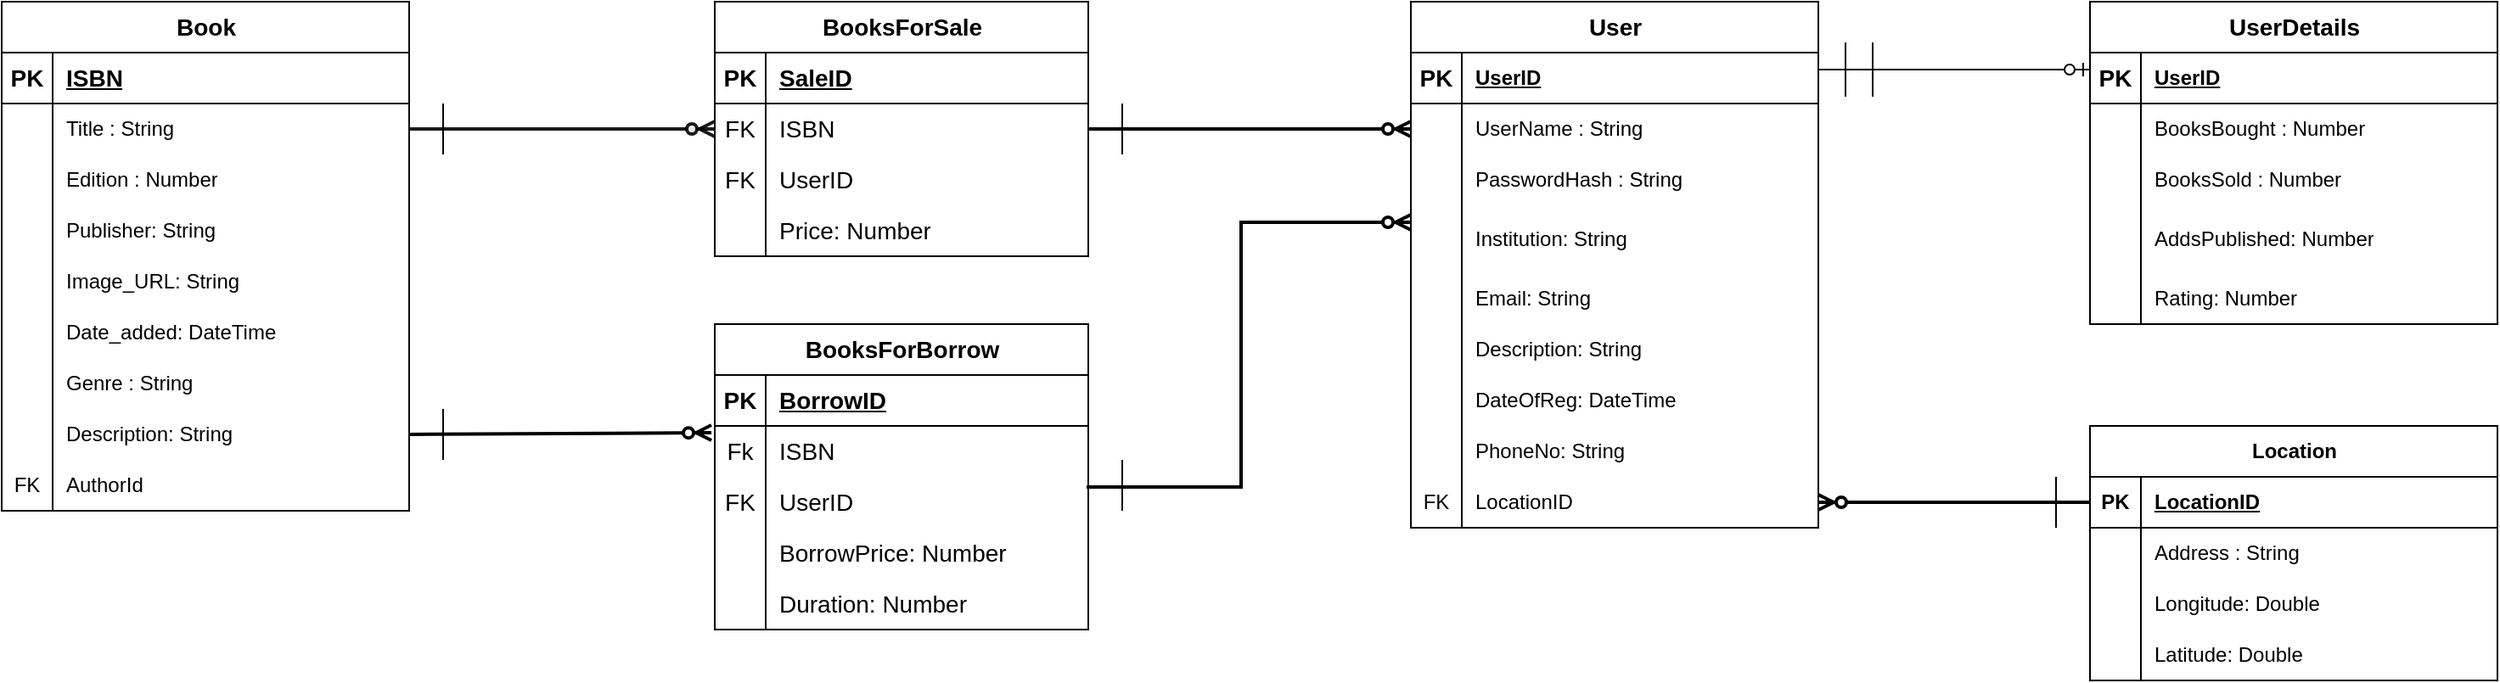 <mxfile version="21.6.7" type="github">
  <diagram name="Page-1" id="9v51sOSDwu45F2Rm-h4h">
    <mxGraphModel dx="1434" dy="795" grid="1" gridSize="10" guides="1" tooltips="1" connect="1" arrows="1" fold="1" page="1" pageScale="1" pageWidth="850" pageHeight="1100" math="0" shadow="0">
      <root>
        <mxCell id="0" />
        <mxCell id="1" parent="0" />
        <mxCell id="C9G05ynlxcYuqc8bVZSr-22" value="Book" style="shape=table;startSize=30;container=1;collapsible=1;childLayout=tableLayout;fixedRows=1;rowLines=0;fontStyle=1;align=center;resizeLast=1;html=1;fontSize=14;resizeHeight=1;" parent="1" vertex="1">
          <mxGeometry x="20" y="40" width="240" height="300" as="geometry">
            <mxRectangle x="330" y="170" width="80" height="30" as="alternateBounds" />
          </mxGeometry>
        </mxCell>
        <mxCell id="C9G05ynlxcYuqc8bVZSr-23" value="" style="shape=tableRow;horizontal=0;startSize=0;swimlaneHead=0;swimlaneBody=0;fillColor=none;collapsible=0;dropTarget=0;points=[[0,0.5],[1,0.5]];portConstraint=eastwest;top=0;left=0;right=0;bottom=1;" parent="C9G05ynlxcYuqc8bVZSr-22" vertex="1">
          <mxGeometry y="30" width="240" height="30" as="geometry" />
        </mxCell>
        <mxCell id="C9G05ynlxcYuqc8bVZSr-24" value="&lt;font style=&quot;font-size: 14px;&quot;&gt;PK&lt;/font&gt;" style="shape=partialRectangle;connectable=0;fillColor=none;top=0;left=0;bottom=0;right=0;fontStyle=1;overflow=hidden;whiteSpace=wrap;html=1;" parent="C9G05ynlxcYuqc8bVZSr-23" vertex="1">
          <mxGeometry width="30" height="30" as="geometry">
            <mxRectangle width="30" height="30" as="alternateBounds" />
          </mxGeometry>
        </mxCell>
        <mxCell id="C9G05ynlxcYuqc8bVZSr-25" value="&lt;font style=&quot;font-size: 14px;&quot;&gt;ISBN&lt;/font&gt;" style="shape=partialRectangle;connectable=0;fillColor=none;top=0;left=0;bottom=0;right=0;align=left;spacingLeft=6;fontStyle=5;overflow=hidden;whiteSpace=wrap;html=1;" parent="C9G05ynlxcYuqc8bVZSr-23" vertex="1">
          <mxGeometry x="30" width="210" height="30" as="geometry">
            <mxRectangle width="210" height="30" as="alternateBounds" />
          </mxGeometry>
        </mxCell>
        <mxCell id="C9G05ynlxcYuqc8bVZSr-26" value="" style="shape=tableRow;horizontal=0;startSize=0;swimlaneHead=0;swimlaneBody=0;fillColor=none;collapsible=0;dropTarget=0;points=[[0,0.5],[1,0.5]];portConstraint=eastwest;top=0;left=0;right=0;bottom=0;" parent="C9G05ynlxcYuqc8bVZSr-22" vertex="1">
          <mxGeometry y="60" width="240" height="30" as="geometry" />
        </mxCell>
        <mxCell id="C9G05ynlxcYuqc8bVZSr-27" value="" style="shape=partialRectangle;connectable=0;fillColor=none;top=0;left=0;bottom=0;right=0;editable=1;overflow=hidden;whiteSpace=wrap;html=1;" parent="C9G05ynlxcYuqc8bVZSr-26" vertex="1">
          <mxGeometry width="30" height="30" as="geometry">
            <mxRectangle width="30" height="30" as="alternateBounds" />
          </mxGeometry>
        </mxCell>
        <mxCell id="C9G05ynlxcYuqc8bVZSr-28" value="&lt;div align=&quot;left&quot;&gt;Title : String&lt;br&gt;&lt;/div&gt;" style="shape=partialRectangle;connectable=0;fillColor=none;top=0;left=0;bottom=0;right=0;align=left;spacingLeft=6;overflow=hidden;whiteSpace=wrap;html=1;fontSize=12;" parent="C9G05ynlxcYuqc8bVZSr-26" vertex="1">
          <mxGeometry x="30" width="210" height="30" as="geometry">
            <mxRectangle width="210" height="30" as="alternateBounds" />
          </mxGeometry>
        </mxCell>
        <mxCell id="C9G05ynlxcYuqc8bVZSr-29" value="" style="shape=tableRow;horizontal=0;startSize=0;swimlaneHead=0;swimlaneBody=0;fillColor=none;collapsible=0;dropTarget=0;points=[[0,0.5],[1,0.5]];portConstraint=eastwest;top=0;left=0;right=0;bottom=0;" parent="C9G05ynlxcYuqc8bVZSr-22" vertex="1">
          <mxGeometry y="90" width="240" height="30" as="geometry" />
        </mxCell>
        <mxCell id="C9G05ynlxcYuqc8bVZSr-30" value="" style="shape=partialRectangle;connectable=0;fillColor=none;top=0;left=0;bottom=0;right=0;editable=1;overflow=hidden;whiteSpace=wrap;html=1;" parent="C9G05ynlxcYuqc8bVZSr-29" vertex="1">
          <mxGeometry width="30" height="30" as="geometry">
            <mxRectangle width="30" height="30" as="alternateBounds" />
          </mxGeometry>
        </mxCell>
        <mxCell id="C9G05ynlxcYuqc8bVZSr-31" value="Edition : Number" style="shape=partialRectangle;connectable=0;fillColor=none;top=0;left=0;bottom=0;right=0;align=left;spacingLeft=6;overflow=hidden;whiteSpace=wrap;html=1;fontSize=12;" parent="C9G05ynlxcYuqc8bVZSr-29" vertex="1">
          <mxGeometry x="30" width="210" height="30" as="geometry">
            <mxRectangle width="210" height="30" as="alternateBounds" />
          </mxGeometry>
        </mxCell>
        <mxCell id="C9G05ynlxcYuqc8bVZSr-32" value="" style="shape=tableRow;horizontal=0;startSize=0;swimlaneHead=0;swimlaneBody=0;fillColor=none;collapsible=0;dropTarget=0;points=[[0,0.5],[1,0.5]];portConstraint=eastwest;top=0;left=0;right=0;bottom=0;" parent="C9G05ynlxcYuqc8bVZSr-22" vertex="1">
          <mxGeometry y="120" width="240" height="30" as="geometry" />
        </mxCell>
        <mxCell id="C9G05ynlxcYuqc8bVZSr-33" value="" style="shape=partialRectangle;connectable=0;fillColor=none;top=0;left=0;bottom=0;right=0;editable=1;overflow=hidden;whiteSpace=wrap;html=1;" parent="C9G05ynlxcYuqc8bVZSr-32" vertex="1">
          <mxGeometry width="30" height="30" as="geometry">
            <mxRectangle width="30" height="30" as="alternateBounds" />
          </mxGeometry>
        </mxCell>
        <mxCell id="C9G05ynlxcYuqc8bVZSr-34" value="Publisher: String" style="shape=partialRectangle;connectable=0;fillColor=none;top=0;left=0;bottom=0;right=0;align=left;spacingLeft=6;overflow=hidden;whiteSpace=wrap;html=1;fontSize=12;" parent="C9G05ynlxcYuqc8bVZSr-32" vertex="1">
          <mxGeometry x="30" width="210" height="30" as="geometry">
            <mxRectangle width="210" height="30" as="alternateBounds" />
          </mxGeometry>
        </mxCell>
        <mxCell id="C9G05ynlxcYuqc8bVZSr-78" value="" style="shape=tableRow;horizontal=0;startSize=0;swimlaneHead=0;swimlaneBody=0;fillColor=none;collapsible=0;dropTarget=0;points=[[0,0.5],[1,0.5]];portConstraint=eastwest;top=0;left=0;right=0;bottom=0;" parent="C9G05ynlxcYuqc8bVZSr-22" vertex="1">
          <mxGeometry y="150" width="240" height="30" as="geometry" />
        </mxCell>
        <mxCell id="C9G05ynlxcYuqc8bVZSr-79" value="" style="shape=partialRectangle;connectable=0;fillColor=none;top=0;left=0;bottom=0;right=0;editable=1;overflow=hidden;whiteSpace=wrap;html=1;" parent="C9G05ynlxcYuqc8bVZSr-78" vertex="1">
          <mxGeometry width="30" height="30" as="geometry">
            <mxRectangle width="30" height="30" as="alternateBounds" />
          </mxGeometry>
        </mxCell>
        <mxCell id="C9G05ynlxcYuqc8bVZSr-80" value="Image_URL: String" style="shape=partialRectangle;connectable=0;fillColor=none;top=0;left=0;bottom=0;right=0;align=left;spacingLeft=6;overflow=hidden;whiteSpace=wrap;html=1;fontSize=12;" parent="C9G05ynlxcYuqc8bVZSr-78" vertex="1">
          <mxGeometry x="30" width="210" height="30" as="geometry">
            <mxRectangle width="210" height="30" as="alternateBounds" />
          </mxGeometry>
        </mxCell>
        <mxCell id="C9G05ynlxcYuqc8bVZSr-81" value="" style="shape=tableRow;horizontal=0;startSize=0;swimlaneHead=0;swimlaneBody=0;fillColor=none;collapsible=0;dropTarget=0;points=[[0,0.5],[1,0.5]];portConstraint=eastwest;top=0;left=0;right=0;bottom=0;" parent="C9G05ynlxcYuqc8bVZSr-22" vertex="1">
          <mxGeometry y="180" width="240" height="30" as="geometry" />
        </mxCell>
        <mxCell id="C9G05ynlxcYuqc8bVZSr-82" value="" style="shape=partialRectangle;connectable=0;fillColor=none;top=0;left=0;bottom=0;right=0;editable=1;overflow=hidden;whiteSpace=wrap;html=1;" parent="C9G05ynlxcYuqc8bVZSr-81" vertex="1">
          <mxGeometry width="30" height="30" as="geometry">
            <mxRectangle width="30" height="30" as="alternateBounds" />
          </mxGeometry>
        </mxCell>
        <mxCell id="C9G05ynlxcYuqc8bVZSr-83" value="Date_added: DateTime" style="shape=partialRectangle;connectable=0;fillColor=none;top=0;left=0;bottom=0;right=0;align=left;spacingLeft=6;overflow=hidden;whiteSpace=wrap;html=1;fontSize=12;" parent="C9G05ynlxcYuqc8bVZSr-81" vertex="1">
          <mxGeometry x="30" width="210" height="30" as="geometry">
            <mxRectangle width="210" height="30" as="alternateBounds" />
          </mxGeometry>
        </mxCell>
        <mxCell id="C9G05ynlxcYuqc8bVZSr-84" value="" style="shape=tableRow;horizontal=0;startSize=0;swimlaneHead=0;swimlaneBody=0;fillColor=none;collapsible=0;dropTarget=0;points=[[0,0.5],[1,0.5]];portConstraint=eastwest;top=0;left=0;right=0;bottom=0;" parent="C9G05ynlxcYuqc8bVZSr-22" vertex="1">
          <mxGeometry y="210" width="240" height="30" as="geometry" />
        </mxCell>
        <mxCell id="C9G05ynlxcYuqc8bVZSr-85" value="" style="shape=partialRectangle;connectable=0;fillColor=none;top=0;left=0;bottom=0;right=0;editable=1;overflow=hidden;whiteSpace=wrap;html=1;" parent="C9G05ynlxcYuqc8bVZSr-84" vertex="1">
          <mxGeometry width="30" height="30" as="geometry">
            <mxRectangle width="30" height="30" as="alternateBounds" />
          </mxGeometry>
        </mxCell>
        <mxCell id="C9G05ynlxcYuqc8bVZSr-86" value="Genre : String" style="shape=partialRectangle;connectable=0;fillColor=none;top=0;left=0;bottom=0;right=0;align=left;spacingLeft=6;overflow=hidden;whiteSpace=wrap;html=1;fontSize=12;" parent="C9G05ynlxcYuqc8bVZSr-84" vertex="1">
          <mxGeometry x="30" width="210" height="30" as="geometry">
            <mxRectangle width="210" height="30" as="alternateBounds" />
          </mxGeometry>
        </mxCell>
        <mxCell id="C9G05ynlxcYuqc8bVZSr-87" value="" style="shape=tableRow;horizontal=0;startSize=0;swimlaneHead=0;swimlaneBody=0;fillColor=none;collapsible=0;dropTarget=0;points=[[0,0.5],[1,0.5]];portConstraint=eastwest;top=0;left=0;right=0;bottom=0;" parent="C9G05ynlxcYuqc8bVZSr-22" vertex="1">
          <mxGeometry y="240" width="240" height="30" as="geometry" />
        </mxCell>
        <mxCell id="C9G05ynlxcYuqc8bVZSr-88" value="" style="shape=partialRectangle;connectable=0;fillColor=none;top=0;left=0;bottom=0;right=0;editable=1;overflow=hidden;whiteSpace=wrap;html=1;" parent="C9G05ynlxcYuqc8bVZSr-87" vertex="1">
          <mxGeometry width="30" height="30" as="geometry">
            <mxRectangle width="30" height="30" as="alternateBounds" />
          </mxGeometry>
        </mxCell>
        <mxCell id="C9G05ynlxcYuqc8bVZSr-89" value="Description: String" style="shape=partialRectangle;connectable=0;fillColor=none;top=0;left=0;bottom=0;right=0;align=left;spacingLeft=6;overflow=hidden;whiteSpace=wrap;html=1;fontSize=12;" parent="C9G05ynlxcYuqc8bVZSr-87" vertex="1">
          <mxGeometry x="30" width="210" height="30" as="geometry">
            <mxRectangle width="210" height="30" as="alternateBounds" />
          </mxGeometry>
        </mxCell>
        <mxCell id="C9G05ynlxcYuqc8bVZSr-93" value="" style="shape=tableRow;horizontal=0;startSize=0;swimlaneHead=0;swimlaneBody=0;fillColor=none;collapsible=0;dropTarget=0;points=[[0,0.5],[1,0.5]];portConstraint=eastwest;top=0;left=0;right=0;bottom=0;" parent="C9G05ynlxcYuqc8bVZSr-22" vertex="1">
          <mxGeometry y="270" width="240" height="30" as="geometry" />
        </mxCell>
        <mxCell id="C9G05ynlxcYuqc8bVZSr-94" value="FK" style="shape=partialRectangle;connectable=0;fillColor=none;top=0;left=0;bottom=0;right=0;editable=1;overflow=hidden;whiteSpace=wrap;html=1;" parent="C9G05ynlxcYuqc8bVZSr-93" vertex="1">
          <mxGeometry width="30" height="30" as="geometry">
            <mxRectangle width="30" height="30" as="alternateBounds" />
          </mxGeometry>
        </mxCell>
        <mxCell id="C9G05ynlxcYuqc8bVZSr-95" value="AuthorId " style="shape=partialRectangle;connectable=0;fillColor=none;top=0;left=0;bottom=0;right=0;align=left;spacingLeft=6;overflow=hidden;whiteSpace=wrap;html=1;fontSize=12;" parent="C9G05ynlxcYuqc8bVZSr-93" vertex="1">
          <mxGeometry x="30" width="210" height="30" as="geometry">
            <mxRectangle width="210" height="30" as="alternateBounds" />
          </mxGeometry>
        </mxCell>
        <mxCell id="C9G05ynlxcYuqc8bVZSr-114" value="BooksForSale " style="shape=table;startSize=30;container=1;collapsible=1;childLayout=tableLayout;fixedRows=1;rowLines=0;fontStyle=1;align=center;resizeLast=1;html=1;strokeColor=default;fontFamily=Helvetica;fontSize=14;fontColor=default;fillColor=default;" parent="1" vertex="1">
          <mxGeometry x="440" y="40" width="220" height="150" as="geometry" />
        </mxCell>
        <mxCell id="C9G05ynlxcYuqc8bVZSr-115" value="" style="shape=tableRow;horizontal=0;startSize=0;swimlaneHead=0;swimlaneBody=0;fillColor=none;collapsible=0;dropTarget=0;points=[[0,0.5],[1,0.5]];portConstraint=eastwest;top=0;left=0;right=0;bottom=1;strokeColor=default;fontFamily=Helvetica;fontSize=14;fontColor=default;html=1;" parent="C9G05ynlxcYuqc8bVZSr-114" vertex="1">
          <mxGeometry y="30" width="220" height="30" as="geometry" />
        </mxCell>
        <mxCell id="C9G05ynlxcYuqc8bVZSr-116" value="PK" style="shape=partialRectangle;connectable=0;fillColor=none;top=0;left=0;bottom=0;right=0;fontStyle=1;overflow=hidden;whiteSpace=wrap;html=1;strokeColor=default;fontFamily=Helvetica;fontSize=14;fontColor=default;startSize=30;" parent="C9G05ynlxcYuqc8bVZSr-115" vertex="1">
          <mxGeometry width="30" height="30" as="geometry">
            <mxRectangle width="30" height="30" as="alternateBounds" />
          </mxGeometry>
        </mxCell>
        <mxCell id="C9G05ynlxcYuqc8bVZSr-117" value="SaleID" style="shape=partialRectangle;connectable=0;fillColor=none;top=0;left=0;bottom=0;right=0;align=left;spacingLeft=6;fontStyle=5;overflow=hidden;whiteSpace=wrap;html=1;strokeColor=default;fontFamily=Helvetica;fontSize=14;fontColor=default;startSize=30;" parent="C9G05ynlxcYuqc8bVZSr-115" vertex="1">
          <mxGeometry x="30" width="190" height="30" as="geometry">
            <mxRectangle width="190" height="30" as="alternateBounds" />
          </mxGeometry>
        </mxCell>
        <mxCell id="C9G05ynlxcYuqc8bVZSr-118" value="" style="shape=tableRow;horizontal=0;startSize=0;swimlaneHead=0;swimlaneBody=0;fillColor=none;collapsible=0;dropTarget=0;points=[[0,0.5],[1,0.5]];portConstraint=eastwest;top=0;left=0;right=0;bottom=0;strokeColor=default;fontFamily=Helvetica;fontSize=14;fontColor=default;html=1;" parent="C9G05ynlxcYuqc8bVZSr-114" vertex="1">
          <mxGeometry y="60" width="220" height="30" as="geometry" />
        </mxCell>
        <mxCell id="C9G05ynlxcYuqc8bVZSr-119" value="FK" style="shape=partialRectangle;connectable=0;fillColor=none;top=0;left=0;bottom=0;right=0;editable=1;overflow=hidden;whiteSpace=wrap;html=1;strokeColor=default;fontFamily=Helvetica;fontSize=14;fontColor=default;startSize=30;" parent="C9G05ynlxcYuqc8bVZSr-118" vertex="1">
          <mxGeometry width="30" height="30" as="geometry">
            <mxRectangle width="30" height="30" as="alternateBounds" />
          </mxGeometry>
        </mxCell>
        <mxCell id="C9G05ynlxcYuqc8bVZSr-120" value="ISBN" style="shape=partialRectangle;connectable=0;fillColor=none;top=0;left=0;bottom=0;right=0;align=left;spacingLeft=6;overflow=hidden;whiteSpace=wrap;html=1;strokeColor=default;fontFamily=Helvetica;fontSize=14;fontColor=default;startSize=30;" parent="C9G05ynlxcYuqc8bVZSr-118" vertex="1">
          <mxGeometry x="30" width="190" height="30" as="geometry">
            <mxRectangle width="190" height="30" as="alternateBounds" />
          </mxGeometry>
        </mxCell>
        <mxCell id="C9G05ynlxcYuqc8bVZSr-121" value="" style="shape=tableRow;horizontal=0;startSize=0;swimlaneHead=0;swimlaneBody=0;fillColor=none;collapsible=0;dropTarget=0;points=[[0,0.5],[1,0.5]];portConstraint=eastwest;top=0;left=0;right=0;bottom=0;strokeColor=default;fontFamily=Helvetica;fontSize=14;fontColor=default;html=1;" parent="C9G05ynlxcYuqc8bVZSr-114" vertex="1">
          <mxGeometry y="90" width="220" height="30" as="geometry" />
        </mxCell>
        <mxCell id="C9G05ynlxcYuqc8bVZSr-122" value="FK" style="shape=partialRectangle;connectable=0;fillColor=none;top=0;left=0;bottom=0;right=0;editable=1;overflow=hidden;whiteSpace=wrap;html=1;strokeColor=default;fontFamily=Helvetica;fontSize=14;fontColor=default;startSize=30;" parent="C9G05ynlxcYuqc8bVZSr-121" vertex="1">
          <mxGeometry width="30" height="30" as="geometry">
            <mxRectangle width="30" height="30" as="alternateBounds" />
          </mxGeometry>
        </mxCell>
        <mxCell id="C9G05ynlxcYuqc8bVZSr-123" value="UserID" style="shape=partialRectangle;connectable=0;fillColor=none;top=0;left=0;bottom=0;right=0;align=left;spacingLeft=6;overflow=hidden;whiteSpace=wrap;html=1;strokeColor=default;fontFamily=Helvetica;fontSize=14;fontColor=default;startSize=30;" parent="C9G05ynlxcYuqc8bVZSr-121" vertex="1">
          <mxGeometry x="30" width="190" height="30" as="geometry">
            <mxRectangle width="190" height="30" as="alternateBounds" />
          </mxGeometry>
        </mxCell>
        <mxCell id="C9G05ynlxcYuqc8bVZSr-124" value="" style="shape=tableRow;horizontal=0;startSize=0;swimlaneHead=0;swimlaneBody=0;fillColor=none;collapsible=0;dropTarget=0;points=[[0,0.5],[1,0.5]];portConstraint=eastwest;top=0;left=0;right=0;bottom=0;strokeColor=default;fontFamily=Helvetica;fontSize=14;fontColor=default;html=1;" parent="C9G05ynlxcYuqc8bVZSr-114" vertex="1">
          <mxGeometry y="120" width="220" height="30" as="geometry" />
        </mxCell>
        <mxCell id="C9G05ynlxcYuqc8bVZSr-125" value="" style="shape=partialRectangle;connectable=0;fillColor=none;top=0;left=0;bottom=0;right=0;editable=1;overflow=hidden;whiteSpace=wrap;html=1;strokeColor=default;fontFamily=Helvetica;fontSize=14;fontColor=default;startSize=30;" parent="C9G05ynlxcYuqc8bVZSr-124" vertex="1">
          <mxGeometry width="30" height="30" as="geometry">
            <mxRectangle width="30" height="30" as="alternateBounds" />
          </mxGeometry>
        </mxCell>
        <mxCell id="C9G05ynlxcYuqc8bVZSr-126" value="Price: Number" style="shape=partialRectangle;connectable=0;fillColor=none;top=0;left=0;bottom=0;right=0;align=left;spacingLeft=6;overflow=hidden;whiteSpace=wrap;html=1;strokeColor=default;fontFamily=Helvetica;fontSize=14;fontColor=default;startSize=30;" parent="C9G05ynlxcYuqc8bVZSr-124" vertex="1">
          <mxGeometry x="30" width="190" height="30" as="geometry">
            <mxRectangle width="190" height="30" as="alternateBounds" />
          </mxGeometry>
        </mxCell>
        <mxCell id="C9G05ynlxcYuqc8bVZSr-127" value="BooksForBorrow" style="shape=table;startSize=30;container=1;collapsible=1;childLayout=tableLayout;fixedRows=1;rowLines=0;fontStyle=1;align=center;resizeLast=1;html=1;strokeColor=default;fontFamily=Helvetica;fontSize=14;fontColor=default;fillColor=default;" parent="1" vertex="1">
          <mxGeometry x="440" y="230" width="220" height="180" as="geometry" />
        </mxCell>
        <mxCell id="C9G05ynlxcYuqc8bVZSr-128" value="" style="shape=tableRow;horizontal=0;startSize=0;swimlaneHead=0;swimlaneBody=0;fillColor=none;collapsible=0;dropTarget=0;points=[[0,0.5],[1,0.5]];portConstraint=eastwest;top=0;left=0;right=0;bottom=1;strokeColor=default;fontFamily=Helvetica;fontSize=14;fontColor=default;html=1;" parent="C9G05ynlxcYuqc8bVZSr-127" vertex="1">
          <mxGeometry y="30" width="220" height="30" as="geometry" />
        </mxCell>
        <mxCell id="C9G05ynlxcYuqc8bVZSr-129" value="PK" style="shape=partialRectangle;connectable=0;fillColor=none;top=0;left=0;bottom=0;right=0;fontStyle=1;overflow=hidden;whiteSpace=wrap;html=1;strokeColor=default;fontFamily=Helvetica;fontSize=14;fontColor=default;startSize=30;" parent="C9G05ynlxcYuqc8bVZSr-128" vertex="1">
          <mxGeometry width="30" height="30" as="geometry">
            <mxRectangle width="30" height="30" as="alternateBounds" />
          </mxGeometry>
        </mxCell>
        <mxCell id="C9G05ynlxcYuqc8bVZSr-130" value="BorrowID" style="shape=partialRectangle;connectable=0;fillColor=none;top=0;left=0;bottom=0;right=0;align=left;spacingLeft=6;fontStyle=5;overflow=hidden;whiteSpace=wrap;html=1;strokeColor=default;fontFamily=Helvetica;fontSize=14;fontColor=default;startSize=30;" parent="C9G05ynlxcYuqc8bVZSr-128" vertex="1">
          <mxGeometry x="30" width="190" height="30" as="geometry">
            <mxRectangle width="190" height="30" as="alternateBounds" />
          </mxGeometry>
        </mxCell>
        <mxCell id="C9G05ynlxcYuqc8bVZSr-131" value="" style="shape=tableRow;horizontal=0;startSize=0;swimlaneHead=0;swimlaneBody=0;fillColor=none;collapsible=0;dropTarget=0;points=[[0,0.5],[1,0.5]];portConstraint=eastwest;top=0;left=0;right=0;bottom=0;strokeColor=default;fontFamily=Helvetica;fontSize=14;fontColor=default;html=1;" parent="C9G05ynlxcYuqc8bVZSr-127" vertex="1">
          <mxGeometry y="60" width="220" height="30" as="geometry" />
        </mxCell>
        <mxCell id="C9G05ynlxcYuqc8bVZSr-132" value="Fk" style="shape=partialRectangle;connectable=0;fillColor=none;top=0;left=0;bottom=0;right=0;editable=1;overflow=hidden;whiteSpace=wrap;html=1;strokeColor=default;fontFamily=Helvetica;fontSize=14;fontColor=default;startSize=30;" parent="C9G05ynlxcYuqc8bVZSr-131" vertex="1">
          <mxGeometry width="30" height="30" as="geometry">
            <mxRectangle width="30" height="30" as="alternateBounds" />
          </mxGeometry>
        </mxCell>
        <mxCell id="C9G05ynlxcYuqc8bVZSr-133" value="ISBN" style="shape=partialRectangle;connectable=0;fillColor=none;top=0;left=0;bottom=0;right=0;align=left;spacingLeft=6;overflow=hidden;whiteSpace=wrap;html=1;strokeColor=default;fontFamily=Helvetica;fontSize=14;fontColor=default;startSize=30;" parent="C9G05ynlxcYuqc8bVZSr-131" vertex="1">
          <mxGeometry x="30" width="190" height="30" as="geometry">
            <mxRectangle width="190" height="30" as="alternateBounds" />
          </mxGeometry>
        </mxCell>
        <mxCell id="C9G05ynlxcYuqc8bVZSr-134" value="" style="shape=tableRow;horizontal=0;startSize=0;swimlaneHead=0;swimlaneBody=0;fillColor=none;collapsible=0;dropTarget=0;points=[[0,0.5],[1,0.5]];portConstraint=eastwest;top=0;left=0;right=0;bottom=0;strokeColor=default;fontFamily=Helvetica;fontSize=14;fontColor=default;html=1;" parent="C9G05ynlxcYuqc8bVZSr-127" vertex="1">
          <mxGeometry y="90" width="220" height="30" as="geometry" />
        </mxCell>
        <mxCell id="C9G05ynlxcYuqc8bVZSr-135" value="FK" style="shape=partialRectangle;connectable=0;fillColor=none;top=0;left=0;bottom=0;right=0;editable=1;overflow=hidden;whiteSpace=wrap;html=1;strokeColor=default;fontFamily=Helvetica;fontSize=14;fontColor=default;startSize=30;" parent="C9G05ynlxcYuqc8bVZSr-134" vertex="1">
          <mxGeometry width="30" height="30" as="geometry">
            <mxRectangle width="30" height="30" as="alternateBounds" />
          </mxGeometry>
        </mxCell>
        <mxCell id="C9G05ynlxcYuqc8bVZSr-136" value="UserID" style="shape=partialRectangle;connectable=0;fillColor=none;top=0;left=0;bottom=0;right=0;align=left;spacingLeft=6;overflow=hidden;whiteSpace=wrap;html=1;strokeColor=default;fontFamily=Helvetica;fontSize=14;fontColor=default;startSize=30;" parent="C9G05ynlxcYuqc8bVZSr-134" vertex="1">
          <mxGeometry x="30" width="190" height="30" as="geometry">
            <mxRectangle width="190" height="30" as="alternateBounds" />
          </mxGeometry>
        </mxCell>
        <mxCell id="C9G05ynlxcYuqc8bVZSr-137" value="" style="shape=tableRow;horizontal=0;startSize=0;swimlaneHead=0;swimlaneBody=0;fillColor=none;collapsible=0;dropTarget=0;points=[[0,0.5],[1,0.5]];portConstraint=eastwest;top=0;left=0;right=0;bottom=0;strokeColor=default;fontFamily=Helvetica;fontSize=14;fontColor=default;html=1;" parent="C9G05ynlxcYuqc8bVZSr-127" vertex="1">
          <mxGeometry y="120" width="220" height="30" as="geometry" />
        </mxCell>
        <mxCell id="C9G05ynlxcYuqc8bVZSr-138" value="" style="shape=partialRectangle;connectable=0;fillColor=none;top=0;left=0;bottom=0;right=0;editable=1;overflow=hidden;whiteSpace=wrap;html=1;strokeColor=default;fontFamily=Helvetica;fontSize=14;fontColor=default;startSize=30;" parent="C9G05ynlxcYuqc8bVZSr-137" vertex="1">
          <mxGeometry width="30" height="30" as="geometry">
            <mxRectangle width="30" height="30" as="alternateBounds" />
          </mxGeometry>
        </mxCell>
        <mxCell id="C9G05ynlxcYuqc8bVZSr-139" value="BorrowPrice: Number" style="shape=partialRectangle;connectable=0;fillColor=none;top=0;left=0;bottom=0;right=0;align=left;spacingLeft=6;overflow=hidden;whiteSpace=wrap;html=1;strokeColor=default;fontFamily=Helvetica;fontSize=14;fontColor=default;startSize=30;" parent="C9G05ynlxcYuqc8bVZSr-137" vertex="1">
          <mxGeometry x="30" width="190" height="30" as="geometry">
            <mxRectangle width="190" height="30" as="alternateBounds" />
          </mxGeometry>
        </mxCell>
        <mxCell id="C9G05ynlxcYuqc8bVZSr-140" value="" style="shape=tableRow;horizontal=0;startSize=0;swimlaneHead=0;swimlaneBody=0;fillColor=none;collapsible=0;dropTarget=0;points=[[0,0.5],[1,0.5]];portConstraint=eastwest;top=0;left=0;right=0;bottom=0;strokeColor=default;fontFamily=Helvetica;fontSize=14;fontColor=default;html=1;" parent="C9G05ynlxcYuqc8bVZSr-127" vertex="1">
          <mxGeometry y="150" width="220" height="30" as="geometry" />
        </mxCell>
        <mxCell id="C9G05ynlxcYuqc8bVZSr-141" value="" style="shape=partialRectangle;connectable=0;fillColor=none;top=0;left=0;bottom=0;right=0;editable=1;overflow=hidden;whiteSpace=wrap;html=1;strokeColor=default;fontFamily=Helvetica;fontSize=14;fontColor=default;startSize=30;" parent="C9G05ynlxcYuqc8bVZSr-140" vertex="1">
          <mxGeometry width="30" height="30" as="geometry">
            <mxRectangle width="30" height="30" as="alternateBounds" />
          </mxGeometry>
        </mxCell>
        <mxCell id="C9G05ynlxcYuqc8bVZSr-142" value="Duration: Number" style="shape=partialRectangle;connectable=0;fillColor=none;top=0;left=0;bottom=0;right=0;align=left;spacingLeft=6;overflow=hidden;whiteSpace=wrap;html=1;strokeColor=default;fontFamily=Helvetica;fontSize=14;fontColor=default;startSize=30;" parent="C9G05ynlxcYuqc8bVZSr-140" vertex="1">
          <mxGeometry x="30" width="190" height="30" as="geometry">
            <mxRectangle width="190" height="30" as="alternateBounds" />
          </mxGeometry>
        </mxCell>
        <mxCell id="C9G05ynlxcYuqc8bVZSr-143" value="" style="fontSize=12;html=1;endArrow=ERzeroToMany;endFill=1;fontFamily=Helvetica;fontColor=default;startSize=30;entryX=0;entryY=0.5;entryDx=0;entryDy=0;exitX=1;exitY=0.5;exitDx=0;exitDy=0;strokeWidth=2;rounded=0;opacity=90;" parent="1" source="C9G05ynlxcYuqc8bVZSr-26" target="C9G05ynlxcYuqc8bVZSr-118" edge="1">
          <mxGeometry width="100" height="100" relative="1" as="geometry">
            <mxPoint x="260" y="180" as="sourcePoint" />
            <mxPoint x="370" y="70" as="targetPoint" />
          </mxGeometry>
        </mxCell>
        <mxCell id="C9G05ynlxcYuqc8bVZSr-144" value="" style="fontSize=12;html=1;endArrow=ERzeroToMany;endFill=1;rounded=0;fontFamily=Helvetica;fontColor=default;startSize=30;exitX=1;exitY=0.5;exitDx=0;exitDy=0;entryX=-0.009;entryY=1.133;entryDx=0;entryDy=0;entryPerimeter=0;strokeWidth=2;" parent="1" source="C9G05ynlxcYuqc8bVZSr-87" target="C9G05ynlxcYuqc8bVZSr-128" edge="1">
          <mxGeometry width="100" height="100" relative="1" as="geometry">
            <mxPoint x="300" y="400" as="sourcePoint" />
            <mxPoint x="400" y="300" as="targetPoint" />
          </mxGeometry>
        </mxCell>
        <mxCell id="C9G05ynlxcYuqc8bVZSr-150" value="" style="endArrow=none;html=1;rounded=0;fontFamily=Helvetica;fontSize=14;fontColor=default;startSize=30;" parent="1" edge="1">
          <mxGeometry width="50" height="50" relative="1" as="geometry">
            <mxPoint x="280" y="280" as="sourcePoint" />
            <mxPoint x="280" y="310" as="targetPoint" />
          </mxGeometry>
        </mxCell>
        <mxCell id="C9G05ynlxcYuqc8bVZSr-151" value="" style="endArrow=none;html=1;rounded=0;fontFamily=Helvetica;fontSize=14;fontColor=default;startSize=30;" parent="1" edge="1">
          <mxGeometry width="50" height="50" relative="1" as="geometry">
            <mxPoint x="280" y="130" as="sourcePoint" />
            <mxPoint x="280" y="100" as="targetPoint" />
          </mxGeometry>
        </mxCell>
        <mxCell id="C9G05ynlxcYuqc8bVZSr-161" value="User" style="shape=table;startSize=30;container=1;collapsible=1;childLayout=tableLayout;fixedRows=1;rowLines=0;fontStyle=1;align=center;resizeLast=1;html=1;fontSize=14;resizeHeight=1;" parent="1" vertex="1">
          <mxGeometry x="850" y="40" width="240" height="310" as="geometry">
            <mxRectangle x="330" y="170" width="80" height="30" as="alternateBounds" />
          </mxGeometry>
        </mxCell>
        <mxCell id="C9G05ynlxcYuqc8bVZSr-162" value="" style="shape=tableRow;horizontal=0;startSize=0;swimlaneHead=0;swimlaneBody=0;fillColor=none;collapsible=0;dropTarget=0;points=[[0,0.5],[1,0.5]];portConstraint=eastwest;top=0;left=0;right=0;bottom=1;" parent="C9G05ynlxcYuqc8bVZSr-161" vertex="1">
          <mxGeometry y="30" width="240" height="30" as="geometry" />
        </mxCell>
        <mxCell id="C9G05ynlxcYuqc8bVZSr-163" value="&lt;font style=&quot;font-size: 14px;&quot;&gt;PK&lt;/font&gt;" style="shape=partialRectangle;connectable=0;fillColor=none;top=0;left=0;bottom=0;right=0;fontStyle=1;overflow=hidden;whiteSpace=wrap;html=1;" parent="C9G05ynlxcYuqc8bVZSr-162" vertex="1">
          <mxGeometry width="30" height="30" as="geometry">
            <mxRectangle width="30" height="30" as="alternateBounds" />
          </mxGeometry>
        </mxCell>
        <mxCell id="C9G05ynlxcYuqc8bVZSr-164" value="UserID" style="shape=partialRectangle;connectable=0;fillColor=none;top=0;left=0;bottom=0;right=0;align=left;spacingLeft=6;fontStyle=5;overflow=hidden;whiteSpace=wrap;html=1;" parent="C9G05ynlxcYuqc8bVZSr-162" vertex="1">
          <mxGeometry x="30" width="210" height="30" as="geometry">
            <mxRectangle width="210" height="30" as="alternateBounds" />
          </mxGeometry>
        </mxCell>
        <mxCell id="C9G05ynlxcYuqc8bVZSr-165" value="" style="shape=tableRow;horizontal=0;startSize=0;swimlaneHead=0;swimlaneBody=0;fillColor=none;collapsible=0;dropTarget=0;points=[[0,0.5],[1,0.5]];portConstraint=eastwest;top=0;left=0;right=0;bottom=0;" parent="C9G05ynlxcYuqc8bVZSr-161" vertex="1">
          <mxGeometry y="60" width="240" height="30" as="geometry" />
        </mxCell>
        <mxCell id="C9G05ynlxcYuqc8bVZSr-166" value="" style="shape=partialRectangle;connectable=0;fillColor=none;top=0;left=0;bottom=0;right=0;editable=1;overflow=hidden;whiteSpace=wrap;html=1;" parent="C9G05ynlxcYuqc8bVZSr-165" vertex="1">
          <mxGeometry width="30" height="30" as="geometry">
            <mxRectangle width="30" height="30" as="alternateBounds" />
          </mxGeometry>
        </mxCell>
        <mxCell id="C9G05ynlxcYuqc8bVZSr-167" value="&lt;div align=&quot;left&quot;&gt;UserName : String&lt;br&gt;&lt;/div&gt;" style="shape=partialRectangle;connectable=0;fillColor=none;top=0;left=0;bottom=0;right=0;align=left;spacingLeft=6;overflow=hidden;whiteSpace=wrap;html=1;fontSize=12;" parent="C9G05ynlxcYuqc8bVZSr-165" vertex="1">
          <mxGeometry x="30" width="210" height="30" as="geometry">
            <mxRectangle width="210" height="30" as="alternateBounds" />
          </mxGeometry>
        </mxCell>
        <mxCell id="C9G05ynlxcYuqc8bVZSr-168" value="" style="shape=tableRow;horizontal=0;startSize=0;swimlaneHead=0;swimlaneBody=0;fillColor=none;collapsible=0;dropTarget=0;points=[[0,0.5],[1,0.5]];portConstraint=eastwest;top=0;left=0;right=0;bottom=0;" parent="C9G05ynlxcYuqc8bVZSr-161" vertex="1">
          <mxGeometry y="90" width="240" height="30" as="geometry" />
        </mxCell>
        <mxCell id="C9G05ynlxcYuqc8bVZSr-169" value="" style="shape=partialRectangle;connectable=0;fillColor=none;top=0;left=0;bottom=0;right=0;editable=1;overflow=hidden;whiteSpace=wrap;html=1;" parent="C9G05ynlxcYuqc8bVZSr-168" vertex="1">
          <mxGeometry width="30" height="30" as="geometry">
            <mxRectangle width="30" height="30" as="alternateBounds" />
          </mxGeometry>
        </mxCell>
        <mxCell id="C9G05ynlxcYuqc8bVZSr-170" value="PasswordHash : String" style="shape=partialRectangle;connectable=0;fillColor=none;top=0;left=0;bottom=0;right=0;align=left;spacingLeft=6;overflow=hidden;whiteSpace=wrap;html=1;fontSize=12;" parent="C9G05ynlxcYuqc8bVZSr-168" vertex="1">
          <mxGeometry x="30" width="210" height="30" as="geometry">
            <mxRectangle width="210" height="30" as="alternateBounds" />
          </mxGeometry>
        </mxCell>
        <mxCell id="C9G05ynlxcYuqc8bVZSr-171" value="" style="shape=tableRow;horizontal=0;startSize=0;swimlaneHead=0;swimlaneBody=0;fillColor=none;collapsible=0;dropTarget=0;points=[[0,0.5],[1,0.5]];portConstraint=eastwest;top=0;left=0;right=0;bottom=0;" parent="C9G05ynlxcYuqc8bVZSr-161" vertex="1">
          <mxGeometry y="120" width="240" height="40" as="geometry" />
        </mxCell>
        <mxCell id="C9G05ynlxcYuqc8bVZSr-172" value="" style="shape=partialRectangle;connectable=0;fillColor=none;top=0;left=0;bottom=0;right=0;editable=1;overflow=hidden;whiteSpace=wrap;html=1;" parent="C9G05ynlxcYuqc8bVZSr-171" vertex="1">
          <mxGeometry width="30" height="40" as="geometry">
            <mxRectangle width="30" height="40" as="alternateBounds" />
          </mxGeometry>
        </mxCell>
        <mxCell id="C9G05ynlxcYuqc8bVZSr-173" value="Institution: String" style="shape=partialRectangle;connectable=0;fillColor=none;top=0;left=0;bottom=0;right=0;align=left;spacingLeft=6;overflow=hidden;whiteSpace=wrap;html=1;fontSize=12;" parent="C9G05ynlxcYuqc8bVZSr-171" vertex="1">
          <mxGeometry x="30" width="210" height="40" as="geometry">
            <mxRectangle width="210" height="40" as="alternateBounds" />
          </mxGeometry>
        </mxCell>
        <mxCell id="C9G05ynlxcYuqc8bVZSr-174" value="" style="shape=tableRow;horizontal=0;startSize=0;swimlaneHead=0;swimlaneBody=0;fillColor=none;collapsible=0;dropTarget=0;points=[[0,0.5],[1,0.5]];portConstraint=eastwest;top=0;left=0;right=0;bottom=0;" parent="C9G05ynlxcYuqc8bVZSr-161" vertex="1">
          <mxGeometry y="160" width="240" height="30" as="geometry" />
        </mxCell>
        <mxCell id="C9G05ynlxcYuqc8bVZSr-175" value="" style="shape=partialRectangle;connectable=0;fillColor=none;top=0;left=0;bottom=0;right=0;editable=1;overflow=hidden;whiteSpace=wrap;html=1;" parent="C9G05ynlxcYuqc8bVZSr-174" vertex="1">
          <mxGeometry width="30" height="30" as="geometry">
            <mxRectangle width="30" height="30" as="alternateBounds" />
          </mxGeometry>
        </mxCell>
        <mxCell id="C9G05ynlxcYuqc8bVZSr-176" value="Email: String" style="shape=partialRectangle;connectable=0;fillColor=none;top=0;left=0;bottom=0;right=0;align=left;spacingLeft=6;overflow=hidden;whiteSpace=wrap;html=1;fontSize=12;" parent="C9G05ynlxcYuqc8bVZSr-174" vertex="1">
          <mxGeometry x="30" width="210" height="30" as="geometry">
            <mxRectangle width="210" height="30" as="alternateBounds" />
          </mxGeometry>
        </mxCell>
        <mxCell id="C9G05ynlxcYuqc8bVZSr-183" value="" style="shape=tableRow;horizontal=0;startSize=0;swimlaneHead=0;swimlaneBody=0;fillColor=none;collapsible=0;dropTarget=0;points=[[0,0.5],[1,0.5]];portConstraint=eastwest;top=0;left=0;right=0;bottom=0;" parent="C9G05ynlxcYuqc8bVZSr-161" vertex="1">
          <mxGeometry y="190" width="240" height="30" as="geometry" />
        </mxCell>
        <mxCell id="C9G05ynlxcYuqc8bVZSr-184" value="" style="shape=partialRectangle;connectable=0;fillColor=none;top=0;left=0;bottom=0;right=0;editable=1;overflow=hidden;whiteSpace=wrap;html=1;" parent="C9G05ynlxcYuqc8bVZSr-183" vertex="1">
          <mxGeometry width="30" height="30" as="geometry">
            <mxRectangle width="30" height="30" as="alternateBounds" />
          </mxGeometry>
        </mxCell>
        <mxCell id="C9G05ynlxcYuqc8bVZSr-185" value="Description: String" style="shape=partialRectangle;connectable=0;fillColor=none;top=0;left=0;bottom=0;right=0;align=left;spacingLeft=6;overflow=hidden;whiteSpace=wrap;html=1;fontSize=12;" parent="C9G05ynlxcYuqc8bVZSr-183" vertex="1">
          <mxGeometry x="30" width="210" height="30" as="geometry">
            <mxRectangle width="210" height="30" as="alternateBounds" />
          </mxGeometry>
        </mxCell>
        <mxCell id="C9G05ynlxcYuqc8bVZSr-210" value="" style="shape=tableRow;horizontal=0;startSize=0;swimlaneHead=0;swimlaneBody=0;fillColor=none;collapsible=0;dropTarget=0;points=[[0,0.5],[1,0.5]];portConstraint=eastwest;top=0;left=0;right=0;bottom=0;" parent="C9G05ynlxcYuqc8bVZSr-161" vertex="1">
          <mxGeometry y="220" width="240" height="30" as="geometry" />
        </mxCell>
        <mxCell id="C9G05ynlxcYuqc8bVZSr-211" value="" style="shape=partialRectangle;connectable=0;fillColor=none;top=0;left=0;bottom=0;right=0;editable=1;overflow=hidden;whiteSpace=wrap;html=1;" parent="C9G05ynlxcYuqc8bVZSr-210" vertex="1">
          <mxGeometry width="30" height="30" as="geometry">
            <mxRectangle width="30" height="30" as="alternateBounds" />
          </mxGeometry>
        </mxCell>
        <mxCell id="C9G05ynlxcYuqc8bVZSr-212" value="DateOfReg: DateTime" style="shape=partialRectangle;connectable=0;fillColor=none;top=0;left=0;bottom=0;right=0;align=left;spacingLeft=6;overflow=hidden;whiteSpace=wrap;html=1;fontSize=12;" parent="C9G05ynlxcYuqc8bVZSr-210" vertex="1">
          <mxGeometry x="30" width="210" height="30" as="geometry">
            <mxRectangle width="210" height="30" as="alternateBounds" />
          </mxGeometry>
        </mxCell>
        <mxCell id="7HspRHMofScwf_ScNRBA-1" value="" style="shape=tableRow;horizontal=0;startSize=0;swimlaneHead=0;swimlaneBody=0;fillColor=none;collapsible=0;dropTarget=0;points=[[0,0.5],[1,0.5]];portConstraint=eastwest;top=0;left=0;right=0;bottom=0;" parent="C9G05ynlxcYuqc8bVZSr-161" vertex="1">
          <mxGeometry y="250" width="240" height="30" as="geometry" />
        </mxCell>
        <mxCell id="7HspRHMofScwf_ScNRBA-2" value="" style="shape=partialRectangle;connectable=0;fillColor=none;top=0;left=0;bottom=0;right=0;editable=1;overflow=hidden;whiteSpace=wrap;html=1;" parent="7HspRHMofScwf_ScNRBA-1" vertex="1">
          <mxGeometry width="30" height="30" as="geometry">
            <mxRectangle width="30" height="30" as="alternateBounds" />
          </mxGeometry>
        </mxCell>
        <mxCell id="7HspRHMofScwf_ScNRBA-3" value="PhoneNo: String" style="shape=partialRectangle;connectable=0;fillColor=none;top=0;left=0;bottom=0;right=0;align=left;spacingLeft=6;overflow=hidden;whiteSpace=wrap;html=1;fontSize=12;" parent="7HspRHMofScwf_ScNRBA-1" vertex="1">
          <mxGeometry x="30" width="210" height="30" as="geometry">
            <mxRectangle width="210" height="30" as="alternateBounds" />
          </mxGeometry>
        </mxCell>
        <mxCell id="7HspRHMofScwf_ScNRBA-4" value="" style="shape=tableRow;horizontal=0;startSize=0;swimlaneHead=0;swimlaneBody=0;fillColor=none;collapsible=0;dropTarget=0;points=[[0,0.5],[1,0.5]];portConstraint=eastwest;top=0;left=0;right=0;bottom=0;" parent="C9G05ynlxcYuqc8bVZSr-161" vertex="1">
          <mxGeometry y="280" width="240" height="30" as="geometry" />
        </mxCell>
        <mxCell id="7HspRHMofScwf_ScNRBA-5" value="FK" style="shape=partialRectangle;connectable=0;fillColor=none;top=0;left=0;bottom=0;right=0;editable=1;overflow=hidden;whiteSpace=wrap;html=1;" parent="7HspRHMofScwf_ScNRBA-4" vertex="1">
          <mxGeometry width="30" height="30" as="geometry">
            <mxRectangle width="30" height="30" as="alternateBounds" />
          </mxGeometry>
        </mxCell>
        <mxCell id="7HspRHMofScwf_ScNRBA-6" value="LocationID" style="shape=partialRectangle;connectable=0;fillColor=none;top=0;left=0;bottom=0;right=0;align=left;spacingLeft=6;overflow=hidden;whiteSpace=wrap;html=1;fontSize=12;" parent="7HspRHMofScwf_ScNRBA-4" vertex="1">
          <mxGeometry x="30" width="210" height="30" as="geometry">
            <mxRectangle width="210" height="30" as="alternateBounds" />
          </mxGeometry>
        </mxCell>
        <mxCell id="C9G05ynlxcYuqc8bVZSr-189" value="UserDetails" style="shape=table;startSize=30;container=1;collapsible=1;childLayout=tableLayout;fixedRows=1;rowLines=0;fontStyle=1;align=center;resizeLast=1;html=1;fontSize=14;resizeHeight=1;" parent="1" vertex="1">
          <mxGeometry x="1250" y="40" width="240" height="190" as="geometry">
            <mxRectangle x="330" y="170" width="80" height="30" as="alternateBounds" />
          </mxGeometry>
        </mxCell>
        <mxCell id="C9G05ynlxcYuqc8bVZSr-190" value="" style="shape=tableRow;horizontal=0;startSize=0;swimlaneHead=0;swimlaneBody=0;fillColor=none;collapsible=0;dropTarget=0;points=[[0,0.5],[1,0.5]];portConstraint=eastwest;top=0;left=0;right=0;bottom=1;" parent="C9G05ynlxcYuqc8bVZSr-189" vertex="1">
          <mxGeometry y="30" width="240" height="30" as="geometry" />
        </mxCell>
        <mxCell id="C9G05ynlxcYuqc8bVZSr-191" value="&lt;font style=&quot;font-size: 14px;&quot;&gt;PK&lt;/font&gt;" style="shape=partialRectangle;connectable=0;fillColor=none;top=0;left=0;bottom=0;right=0;fontStyle=1;overflow=hidden;whiteSpace=wrap;html=1;" parent="C9G05ynlxcYuqc8bVZSr-190" vertex="1">
          <mxGeometry width="30" height="30" as="geometry">
            <mxRectangle width="30" height="30" as="alternateBounds" />
          </mxGeometry>
        </mxCell>
        <mxCell id="C9G05ynlxcYuqc8bVZSr-192" value="UserID" style="shape=partialRectangle;connectable=0;fillColor=none;top=0;left=0;bottom=0;right=0;align=left;spacingLeft=6;fontStyle=5;overflow=hidden;whiteSpace=wrap;html=1;" parent="C9G05ynlxcYuqc8bVZSr-190" vertex="1">
          <mxGeometry x="30" width="210" height="30" as="geometry">
            <mxRectangle width="210" height="30" as="alternateBounds" />
          </mxGeometry>
        </mxCell>
        <mxCell id="C9G05ynlxcYuqc8bVZSr-193" value="" style="shape=tableRow;horizontal=0;startSize=0;swimlaneHead=0;swimlaneBody=0;fillColor=none;collapsible=0;dropTarget=0;points=[[0,0.5],[1,0.5]];portConstraint=eastwest;top=0;left=0;right=0;bottom=0;" parent="C9G05ynlxcYuqc8bVZSr-189" vertex="1">
          <mxGeometry y="60" width="240" height="30" as="geometry" />
        </mxCell>
        <mxCell id="C9G05ynlxcYuqc8bVZSr-194" value="" style="shape=partialRectangle;connectable=0;fillColor=none;top=0;left=0;bottom=0;right=0;editable=1;overflow=hidden;whiteSpace=wrap;html=1;" parent="C9G05ynlxcYuqc8bVZSr-193" vertex="1">
          <mxGeometry width="30" height="30" as="geometry">
            <mxRectangle width="30" height="30" as="alternateBounds" />
          </mxGeometry>
        </mxCell>
        <mxCell id="C9G05ynlxcYuqc8bVZSr-195" value="&lt;div align=&quot;left&quot;&gt;BooksBought : Number&lt;br&gt;&lt;/div&gt;" style="shape=partialRectangle;connectable=0;fillColor=none;top=0;left=0;bottom=0;right=0;align=left;spacingLeft=6;overflow=hidden;whiteSpace=wrap;html=1;fontSize=12;" parent="C9G05ynlxcYuqc8bVZSr-193" vertex="1">
          <mxGeometry x="30" width="210" height="30" as="geometry">
            <mxRectangle width="210" height="30" as="alternateBounds" />
          </mxGeometry>
        </mxCell>
        <mxCell id="C9G05ynlxcYuqc8bVZSr-196" value="" style="shape=tableRow;horizontal=0;startSize=0;swimlaneHead=0;swimlaneBody=0;fillColor=none;collapsible=0;dropTarget=0;points=[[0,0.5],[1,0.5]];portConstraint=eastwest;top=0;left=0;right=0;bottom=0;" parent="C9G05ynlxcYuqc8bVZSr-189" vertex="1">
          <mxGeometry y="90" width="240" height="30" as="geometry" />
        </mxCell>
        <mxCell id="C9G05ynlxcYuqc8bVZSr-197" value="" style="shape=partialRectangle;connectable=0;fillColor=none;top=0;left=0;bottom=0;right=0;editable=1;overflow=hidden;whiteSpace=wrap;html=1;" parent="C9G05ynlxcYuqc8bVZSr-196" vertex="1">
          <mxGeometry width="30" height="30" as="geometry">
            <mxRectangle width="30" height="30" as="alternateBounds" />
          </mxGeometry>
        </mxCell>
        <mxCell id="C9G05ynlxcYuqc8bVZSr-198" value="BooksSold : Number" style="shape=partialRectangle;connectable=0;fillColor=none;top=0;left=0;bottom=0;right=0;align=left;spacingLeft=6;overflow=hidden;whiteSpace=wrap;html=1;fontSize=12;" parent="C9G05ynlxcYuqc8bVZSr-196" vertex="1">
          <mxGeometry x="30" width="210" height="30" as="geometry">
            <mxRectangle width="210" height="30" as="alternateBounds" />
          </mxGeometry>
        </mxCell>
        <mxCell id="C9G05ynlxcYuqc8bVZSr-199" value="" style="shape=tableRow;horizontal=0;startSize=0;swimlaneHead=0;swimlaneBody=0;fillColor=none;collapsible=0;dropTarget=0;points=[[0,0.5],[1,0.5]];portConstraint=eastwest;top=0;left=0;right=0;bottom=0;" parent="C9G05ynlxcYuqc8bVZSr-189" vertex="1">
          <mxGeometry y="120" width="240" height="40" as="geometry" />
        </mxCell>
        <mxCell id="C9G05ynlxcYuqc8bVZSr-200" value="" style="shape=partialRectangle;connectable=0;fillColor=none;top=0;left=0;bottom=0;right=0;editable=1;overflow=hidden;whiteSpace=wrap;html=1;" parent="C9G05ynlxcYuqc8bVZSr-199" vertex="1">
          <mxGeometry width="30" height="40" as="geometry">
            <mxRectangle width="30" height="40" as="alternateBounds" />
          </mxGeometry>
        </mxCell>
        <mxCell id="C9G05ynlxcYuqc8bVZSr-201" value="AddsPublished: Number" style="shape=partialRectangle;connectable=0;fillColor=none;top=0;left=0;bottom=0;right=0;align=left;spacingLeft=6;overflow=hidden;whiteSpace=wrap;html=1;fontSize=12;" parent="C9G05ynlxcYuqc8bVZSr-199" vertex="1">
          <mxGeometry x="30" width="210" height="40" as="geometry">
            <mxRectangle width="210" height="40" as="alternateBounds" />
          </mxGeometry>
        </mxCell>
        <mxCell id="C9G05ynlxcYuqc8bVZSr-202" value="" style="shape=tableRow;horizontal=0;startSize=0;swimlaneHead=0;swimlaneBody=0;fillColor=none;collapsible=0;dropTarget=0;points=[[0,0.5],[1,0.5]];portConstraint=eastwest;top=0;left=0;right=0;bottom=0;" parent="C9G05ynlxcYuqc8bVZSr-189" vertex="1">
          <mxGeometry y="160" width="240" height="30" as="geometry" />
        </mxCell>
        <mxCell id="C9G05ynlxcYuqc8bVZSr-203" value="" style="shape=partialRectangle;connectable=0;fillColor=none;top=0;left=0;bottom=0;right=0;editable=1;overflow=hidden;whiteSpace=wrap;html=1;" parent="C9G05ynlxcYuqc8bVZSr-202" vertex="1">
          <mxGeometry width="30" height="30" as="geometry">
            <mxRectangle width="30" height="30" as="alternateBounds" />
          </mxGeometry>
        </mxCell>
        <mxCell id="C9G05ynlxcYuqc8bVZSr-204" value="Rating: Number" style="shape=partialRectangle;connectable=0;fillColor=none;top=0;left=0;bottom=0;right=0;align=left;spacingLeft=6;overflow=hidden;whiteSpace=wrap;html=1;fontSize=12;" parent="C9G05ynlxcYuqc8bVZSr-202" vertex="1">
          <mxGeometry x="30" width="210" height="30" as="geometry">
            <mxRectangle width="210" height="30" as="alternateBounds" />
          </mxGeometry>
        </mxCell>
        <mxCell id="C9G05ynlxcYuqc8bVZSr-213" value="" style="fontSize=12;html=1;endArrow=ERzeroToOne;startArrow=ERmandOne;rounded=0;fontFamily=Helvetica;fontColor=default;startSize=30;entryX=0;entryY=0.5;entryDx=0;entryDy=0;exitX=1;exitY=0.5;exitDx=0;exitDy=0;" parent="1" edge="1">
          <mxGeometry width="100" height="100" relative="1" as="geometry">
            <mxPoint x="1090" y="80" as="sourcePoint" />
            <mxPoint x="1250" y="80" as="targetPoint" />
          </mxGeometry>
        </mxCell>
        <mxCell id="C9G05ynlxcYuqc8bVZSr-215" value="" style="fontSize=12;html=1;endArrow=ERzeroToMany;endFill=1;rounded=0;fontFamily=Helvetica;fontColor=default;startSize=30;exitX=1;exitY=0.5;exitDx=0;exitDy=0;entryX=0;entryY=0.5;entryDx=0;entryDy=0;strokeWidth=2;" parent="1" target="C9G05ynlxcYuqc8bVZSr-165" edge="1">
          <mxGeometry width="100" height="100" relative="1" as="geometry">
            <mxPoint x="660" y="115" as="sourcePoint" />
            <mxPoint x="838" y="114" as="targetPoint" />
          </mxGeometry>
        </mxCell>
        <mxCell id="C9G05ynlxcYuqc8bVZSr-216" value="" style="endArrow=none;html=1;rounded=0;fontFamily=Helvetica;fontSize=14;fontColor=default;startSize=30;" parent="1" edge="1">
          <mxGeometry width="50" height="50" relative="1" as="geometry">
            <mxPoint x="680" y="100" as="sourcePoint" />
            <mxPoint x="680" y="130" as="targetPoint" />
          </mxGeometry>
        </mxCell>
        <mxCell id="C9G05ynlxcYuqc8bVZSr-217" value="" style="fontSize=12;html=1;endArrow=ERzeroToMany;endFill=1;rounded=0;fontFamily=Helvetica;fontColor=default;startSize=30;exitX=1;exitY=0.5;exitDx=0;exitDy=0;strokeWidth=2;edgeStyle=orthogonalEdgeStyle;entryX=0;entryY=0.25;entryDx=0;entryDy=0;entryPerimeter=0;" parent="1" target="C9G05ynlxcYuqc8bVZSr-171" edge="1">
          <mxGeometry width="100" height="100" relative="1" as="geometry">
            <mxPoint x="660" y="325" as="sourcePoint" />
            <mxPoint x="760" y="170" as="targetPoint" />
            <Array as="points">
              <mxPoint x="660" y="326" />
              <mxPoint x="750" y="326" />
              <mxPoint x="750" y="170" />
            </Array>
          </mxGeometry>
        </mxCell>
        <mxCell id="C9G05ynlxcYuqc8bVZSr-218" value="" style="endArrow=none;html=1;rounded=0;fontFamily=Helvetica;fontSize=14;fontColor=default;startSize=30;edgeStyle=orthogonalEdgeStyle;" parent="1" edge="1">
          <mxGeometry width="50" height="50" relative="1" as="geometry">
            <mxPoint x="680" y="310" as="sourcePoint" />
            <mxPoint x="680" y="340" as="targetPoint" />
          </mxGeometry>
        </mxCell>
        <mxCell id="RhXeE3N9XsLP1iyDJ-4I-1" value="Location" style="shape=table;startSize=30;container=1;collapsible=1;childLayout=tableLayout;fixedRows=1;rowLines=0;fontStyle=1;align=center;resizeLast=1;html=1;" parent="1" vertex="1">
          <mxGeometry x="1250" y="290" width="240" height="150" as="geometry" />
        </mxCell>
        <mxCell id="RhXeE3N9XsLP1iyDJ-4I-2" value="" style="shape=tableRow;horizontal=0;startSize=0;swimlaneHead=0;swimlaneBody=0;fillColor=none;collapsible=0;dropTarget=0;points=[[0,0.5],[1,0.5]];portConstraint=eastwest;top=0;left=0;right=0;bottom=1;" parent="RhXeE3N9XsLP1iyDJ-4I-1" vertex="1">
          <mxGeometry y="30" width="240" height="30" as="geometry" />
        </mxCell>
        <mxCell id="RhXeE3N9XsLP1iyDJ-4I-3" value="PK" style="shape=partialRectangle;connectable=0;fillColor=none;top=0;left=0;bottom=0;right=0;fontStyle=1;overflow=hidden;whiteSpace=wrap;html=1;" parent="RhXeE3N9XsLP1iyDJ-4I-2" vertex="1">
          <mxGeometry width="30" height="30" as="geometry">
            <mxRectangle width="30" height="30" as="alternateBounds" />
          </mxGeometry>
        </mxCell>
        <mxCell id="RhXeE3N9XsLP1iyDJ-4I-4" value="LocationID" style="shape=partialRectangle;connectable=0;fillColor=none;top=0;left=0;bottom=0;right=0;align=left;spacingLeft=6;fontStyle=5;overflow=hidden;whiteSpace=wrap;html=1;" parent="RhXeE3N9XsLP1iyDJ-4I-2" vertex="1">
          <mxGeometry x="30" width="210" height="30" as="geometry">
            <mxRectangle width="210" height="30" as="alternateBounds" />
          </mxGeometry>
        </mxCell>
        <mxCell id="RhXeE3N9XsLP1iyDJ-4I-5" value="" style="shape=tableRow;horizontal=0;startSize=0;swimlaneHead=0;swimlaneBody=0;fillColor=none;collapsible=0;dropTarget=0;points=[[0,0.5],[1,0.5]];portConstraint=eastwest;top=0;left=0;right=0;bottom=0;" parent="RhXeE3N9XsLP1iyDJ-4I-1" vertex="1">
          <mxGeometry y="60" width="240" height="30" as="geometry" />
        </mxCell>
        <mxCell id="RhXeE3N9XsLP1iyDJ-4I-6" value="" style="shape=partialRectangle;connectable=0;fillColor=none;top=0;left=0;bottom=0;right=0;editable=1;overflow=hidden;whiteSpace=wrap;html=1;" parent="RhXeE3N9XsLP1iyDJ-4I-5" vertex="1">
          <mxGeometry width="30" height="30" as="geometry">
            <mxRectangle width="30" height="30" as="alternateBounds" />
          </mxGeometry>
        </mxCell>
        <mxCell id="RhXeE3N9XsLP1iyDJ-4I-7" value="Address : String" style="shape=partialRectangle;connectable=0;fillColor=none;top=0;left=0;bottom=0;right=0;align=left;spacingLeft=6;overflow=hidden;whiteSpace=wrap;html=1;" parent="RhXeE3N9XsLP1iyDJ-4I-5" vertex="1">
          <mxGeometry x="30" width="210" height="30" as="geometry">
            <mxRectangle width="210" height="30" as="alternateBounds" />
          </mxGeometry>
        </mxCell>
        <mxCell id="RhXeE3N9XsLP1iyDJ-4I-8" value="" style="shape=tableRow;horizontal=0;startSize=0;swimlaneHead=0;swimlaneBody=0;fillColor=none;collapsible=0;dropTarget=0;points=[[0,0.5],[1,0.5]];portConstraint=eastwest;top=0;left=0;right=0;bottom=0;" parent="RhXeE3N9XsLP1iyDJ-4I-1" vertex="1">
          <mxGeometry y="90" width="240" height="30" as="geometry" />
        </mxCell>
        <mxCell id="RhXeE3N9XsLP1iyDJ-4I-9" value="" style="shape=partialRectangle;connectable=0;fillColor=none;top=0;left=0;bottom=0;right=0;editable=1;overflow=hidden;whiteSpace=wrap;html=1;" parent="RhXeE3N9XsLP1iyDJ-4I-8" vertex="1">
          <mxGeometry width="30" height="30" as="geometry">
            <mxRectangle width="30" height="30" as="alternateBounds" />
          </mxGeometry>
        </mxCell>
        <mxCell id="RhXeE3N9XsLP1iyDJ-4I-10" value="Longitude: Double" style="shape=partialRectangle;connectable=0;fillColor=none;top=0;left=0;bottom=0;right=0;align=left;spacingLeft=6;overflow=hidden;whiteSpace=wrap;html=1;" parent="RhXeE3N9XsLP1iyDJ-4I-8" vertex="1">
          <mxGeometry x="30" width="210" height="30" as="geometry">
            <mxRectangle width="210" height="30" as="alternateBounds" />
          </mxGeometry>
        </mxCell>
        <mxCell id="RhXeE3N9XsLP1iyDJ-4I-11" value="" style="shape=tableRow;horizontal=0;startSize=0;swimlaneHead=0;swimlaneBody=0;fillColor=none;collapsible=0;dropTarget=0;points=[[0,0.5],[1,0.5]];portConstraint=eastwest;top=0;left=0;right=0;bottom=0;" parent="RhXeE3N9XsLP1iyDJ-4I-1" vertex="1">
          <mxGeometry y="120" width="240" height="30" as="geometry" />
        </mxCell>
        <mxCell id="RhXeE3N9XsLP1iyDJ-4I-12" value="" style="shape=partialRectangle;connectable=0;fillColor=none;top=0;left=0;bottom=0;right=0;editable=1;overflow=hidden;whiteSpace=wrap;html=1;" parent="RhXeE3N9XsLP1iyDJ-4I-11" vertex="1">
          <mxGeometry width="30" height="30" as="geometry">
            <mxRectangle width="30" height="30" as="alternateBounds" />
          </mxGeometry>
        </mxCell>
        <mxCell id="RhXeE3N9XsLP1iyDJ-4I-13" value="Latitude: Double" style="shape=partialRectangle;connectable=0;fillColor=none;top=0;left=0;bottom=0;right=0;align=left;spacingLeft=6;overflow=hidden;whiteSpace=wrap;html=1;" parent="RhXeE3N9XsLP1iyDJ-4I-11" vertex="1">
          <mxGeometry x="30" width="210" height="30" as="geometry">
            <mxRectangle width="210" height="30" as="alternateBounds" />
          </mxGeometry>
        </mxCell>
        <mxCell id="RhXeE3N9XsLP1iyDJ-4I-15" value="" style="fontSize=12;html=1;endArrow=ERzeroToMany;endFill=1;rounded=0;fontFamily=Helvetica;fontColor=default;startSize=30;exitX=0;exitY=0.5;exitDx=0;exitDy=0;entryX=1;entryY=0.5;entryDx=0;entryDy=0;strokeWidth=2;" parent="1" source="RhXeE3N9XsLP1iyDJ-4I-2" target="7HspRHMofScwf_ScNRBA-4" edge="1">
          <mxGeometry width="100" height="100" relative="1" as="geometry">
            <mxPoint x="860" y="415" as="sourcePoint" />
            <mxPoint x="1038" y="414" as="targetPoint" />
          </mxGeometry>
        </mxCell>
        <mxCell id="RhXeE3N9XsLP1iyDJ-4I-16" value="" style="endArrow=none;html=1;rounded=0;fontFamily=Helvetica;fontSize=14;fontColor=default;startSize=30;" parent="1" edge="1">
          <mxGeometry width="50" height="50" relative="1" as="geometry">
            <mxPoint x="1230" y="320" as="sourcePoint" />
            <mxPoint x="1230" y="350" as="targetPoint" />
          </mxGeometry>
        </mxCell>
      </root>
    </mxGraphModel>
  </diagram>
</mxfile>
